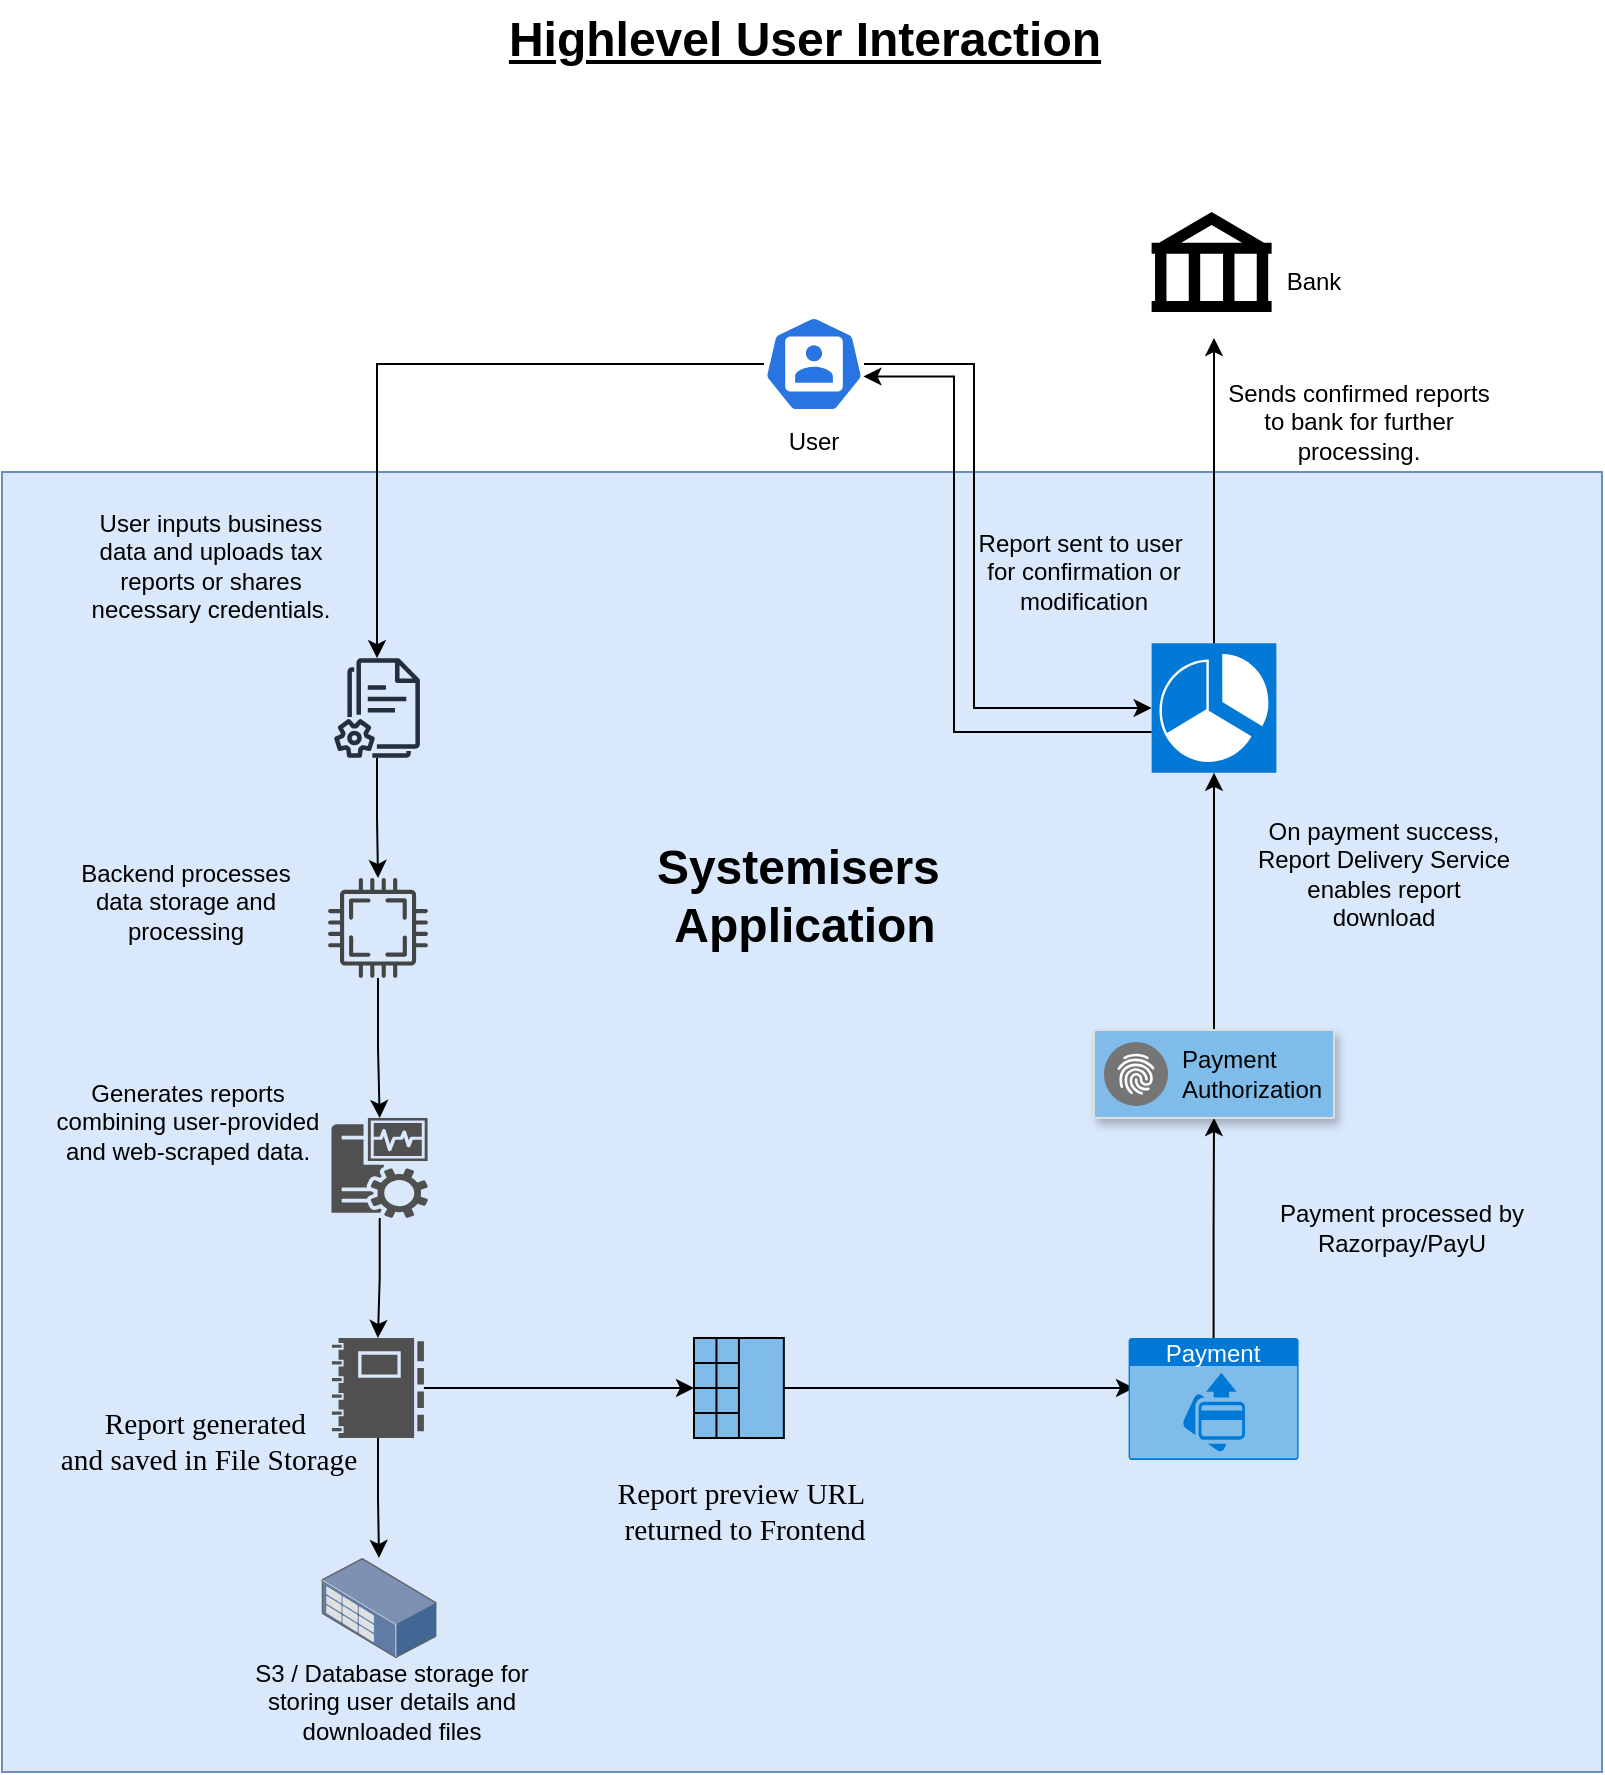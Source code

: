 <mxfile version="24.8.3">
  <diagram name="Page-1" id="3ZBmekVUAGWvtO60Pgvy">
    <mxGraphModel dx="1594" dy="866" grid="1" gridSize="10" guides="1" tooltips="1" connect="1" arrows="1" fold="1" page="1" pageScale="1" pageWidth="827" pageHeight="1169" math="0" shadow="0">
      <root>
        <mxCell id="0" />
        <mxCell id="1" parent="0" />
        <mxCell id="ZO4FqPvk1uotQusjK4MN-4" value="" style="rounded=0;whiteSpace=wrap;html=1;fillColor=#dae8fc;strokeColor=#6c8ebf;" vertex="1" parent="1">
          <mxGeometry x="14" y="326" width="800" height="650" as="geometry" />
        </mxCell>
        <mxCell id="ZO4FqPvk1uotQusjK4MN-21" style="edgeStyle=orthogonalEdgeStyle;rounded=0;orthogonalLoop=1;jettySize=auto;html=1;" edge="1" parent="1" source="ZO4FqPvk1uotQusjK4MN-2" target="ZO4FqPvk1uotQusjK4MN-20">
          <mxGeometry relative="1" as="geometry" />
        </mxCell>
        <mxCell id="ZO4FqPvk1uotQusjK4MN-2" value="" style="sketch=0;outlineConnect=0;fontColor=#232F3E;gradientColor=none;fillColor=#232F3D;strokeColor=none;dashed=0;verticalLabelPosition=bottom;verticalAlign=top;align=center;html=1;fontSize=12;fontStyle=0;aspect=fixed;pointerEvents=1;shape=mxgraph.aws4.documents2;" vertex="1" parent="1">
          <mxGeometry x="180" y="419" width="42.95" height="50" as="geometry" />
        </mxCell>
        <mxCell id="ZO4FqPvk1uotQusjK4MN-11" value="" style="sketch=0;pointerEvents=1;shadow=0;dashed=0;html=1;strokeColor=none;fillColor=#505050;labelPosition=center;verticalLabelPosition=bottom;verticalAlign=top;outlineConnect=0;align=center;shape=mxgraph.office.servers.monitoring_sql_reporting_services;" vertex="1" parent="1">
          <mxGeometry x="178.74" y="649" width="48.26" height="50" as="geometry" />
        </mxCell>
        <mxCell id="ZO4FqPvk1uotQusjK4MN-22" style="edgeStyle=orthogonalEdgeStyle;rounded=0;orthogonalLoop=1;jettySize=auto;html=1;" edge="1" parent="1" source="ZO4FqPvk1uotQusjK4MN-20" target="ZO4FqPvk1uotQusjK4MN-11">
          <mxGeometry relative="1" as="geometry" />
        </mxCell>
        <mxCell id="ZO4FqPvk1uotQusjK4MN-20" value="" style="sketch=0;pointerEvents=1;shadow=0;dashed=0;html=1;strokeColor=none;fillColor=#434445;aspect=fixed;labelPosition=center;verticalLabelPosition=bottom;verticalAlign=top;align=center;outlineConnect=0;shape=mxgraph.vvd.cpu;" vertex="1" parent="1">
          <mxGeometry x="177" y="529" width="50" height="50" as="geometry" />
        </mxCell>
        <mxCell id="ZO4FqPvk1uotQusjK4MN-26" value="" style="edgeStyle=orthogonalEdgeStyle;rounded=0;orthogonalLoop=1;jettySize=auto;html=1;" edge="1" parent="1" source="ZO4FqPvk1uotQusjK4MN-23" target="ZO4FqPvk1uotQusjK4MN-24">
          <mxGeometry relative="1" as="geometry" />
        </mxCell>
        <mxCell id="ZO4FqPvk1uotQusjK4MN-28" value="" style="edgeStyle=orthogonalEdgeStyle;rounded=0;orthogonalLoop=1;jettySize=auto;html=1;" edge="1" parent="1" source="ZO4FqPvk1uotQusjK4MN-23" target="ZO4FqPvk1uotQusjK4MN-27">
          <mxGeometry relative="1" as="geometry" />
        </mxCell>
        <mxCell id="ZO4FqPvk1uotQusjK4MN-23" value="" style="sketch=0;pointerEvents=1;shadow=0;dashed=0;html=1;strokeColor=none;labelPosition=center;verticalLabelPosition=bottom;verticalAlign=top;align=center;fillColor=#505050;shape=mxgraph.mscae.intune.reports" vertex="1" parent="1">
          <mxGeometry x="178.95" y="759" width="46" height="50" as="geometry" />
        </mxCell>
        <mxCell id="ZO4FqPvk1uotQusjK4MN-36" value="" style="edgeStyle=orthogonalEdgeStyle;rounded=0;orthogonalLoop=1;jettySize=auto;html=1;" edge="1" parent="1" source="ZO4FqPvk1uotQusjK4MN-24">
          <mxGeometry relative="1" as="geometry">
            <mxPoint x="580" y="784" as="targetPoint" />
          </mxGeometry>
        </mxCell>
        <mxCell id="ZO4FqPvk1uotQusjK4MN-24" value="" style="verticalLabelPosition=bottom;align=center;dashed=0;html=1;verticalAlign=top;shape=mxgraph.pid.fittings.flame_arrestor_(explosion-proof);fillColor=#80bcea;" vertex="1" parent="1">
          <mxGeometry x="360" y="759" width="44.92" height="50" as="geometry" />
        </mxCell>
        <mxCell id="ZO4FqPvk1uotQusjK4MN-25" style="edgeStyle=orthogonalEdgeStyle;rounded=0;orthogonalLoop=1;jettySize=auto;html=1;entryX=0.5;entryY=0;entryDx=0;entryDy=0;entryPerimeter=0;" edge="1" parent="1" source="ZO4FqPvk1uotQusjK4MN-11" target="ZO4FqPvk1uotQusjK4MN-23">
          <mxGeometry relative="1" as="geometry" />
        </mxCell>
        <mxCell id="ZO4FqPvk1uotQusjK4MN-27" value="" style="image;points=[];aspect=fixed;html=1;align=center;shadow=0;dashed=0;image=img/lib/allied_telesis/storage/Datacenter_Server_Rack_Storage_Unit_Small.svg;" vertex="1" parent="1">
          <mxGeometry x="173.74" y="869" width="57.59" height="50" as="geometry" />
        </mxCell>
        <mxCell id="ZO4FqPvk1uotQusjK4MN-40" value="" style="edgeStyle=orthogonalEdgeStyle;rounded=0;orthogonalLoop=1;jettySize=auto;html=1;" edge="1" parent="1" source="ZO4FqPvk1uotQusjK4MN-35" target="ZO4FqPvk1uotQusjK4MN-37">
          <mxGeometry relative="1" as="geometry" />
        </mxCell>
        <mxCell id="ZO4FqPvk1uotQusjK4MN-35" value="Payment" style="html=1;whiteSpace=wrap;strokeColor=none;fillColor=#0079D6;labelPosition=center;verticalLabelPosition=middle;verticalAlign=top;align=center;fontSize=12;outlineConnect=0;spacingTop=-6;fontColor=#FFFFFF;sketch=0;shape=mxgraph.sitemap.payment;" vertex="1" parent="1">
          <mxGeometry x="577.3" y="759" width="85" height="61" as="geometry" />
        </mxCell>
        <mxCell id="ZO4FqPvk1uotQusjK4MN-65" value="" style="edgeStyle=orthogonalEdgeStyle;rounded=0;orthogonalLoop=1;jettySize=auto;html=1;" edge="1" parent="1" source="ZO4FqPvk1uotQusjK4MN-37" target="ZO4FqPvk1uotQusjK4MN-47">
          <mxGeometry relative="1" as="geometry" />
        </mxCell>
        <mxCell id="ZO4FqPvk1uotQusjK4MN-37" value="" style="strokeColor=#dddddd;shadow=1;strokeWidth=1;rounded=1;absoluteArcSize=1;arcSize=2;fillColor=#80bcea;" vertex="1" parent="1">
          <mxGeometry x="560" y="605" width="120" height="44" as="geometry" />
        </mxCell>
        <mxCell id="ZO4FqPvk1uotQusjK4MN-38" value="Payment&lt;br&gt;Authorization" style="sketch=0;dashed=0;connectable=0;html=1;fillColor=#757575;strokeColor=none;shape=mxgraph.gcp2.internal_payment_authorization;part=1;labelPosition=right;verticalLabelPosition=middle;align=left;verticalAlign=middle;spacingLeft=5;fontSize=12;" vertex="1" parent="ZO4FqPvk1uotQusjK4MN-37">
          <mxGeometry y="0.5" width="32" height="32" relative="1" as="geometry">
            <mxPoint x="5" y="-16" as="offset" />
          </mxGeometry>
        </mxCell>
        <mxCell id="ZO4FqPvk1uotQusjK4MN-47" value="" style="shadow=0;dashed=0;html=1;strokeColor=none;fillColor=#0279d6;labelPosition=center;verticalLabelPosition=bottom;verticalAlign=top;align=center;outlineConnect=0;shape=mxgraph.veeam.2d.veeam_one_reporter;gradientColor=none;" vertex="1" parent="1">
          <mxGeometry x="588.8" y="411.6" width="62.4" height="64.8" as="geometry" />
        </mxCell>
        <mxCell id="ZO4FqPvk1uotQusjK4MN-51" value="Systemisers&amp;nbsp;&lt;div&gt;Application&lt;/div&gt;" style="text;strokeColor=none;fillColor=none;html=1;fontSize=24;fontStyle=1;verticalAlign=middle;align=center;" vertex="1" parent="1">
          <mxGeometry x="335" y="519" width="159" height="37" as="geometry" />
        </mxCell>
        <mxCell id="ZO4FqPvk1uotQusjK4MN-52" value="&lt;p&gt;User inputs business data and uploads tax reports or shares necessary credentials.&lt;/p&gt;" style="text;html=1;align=center;verticalAlign=middle;whiteSpace=wrap;rounded=0;" vertex="1" parent="1">
          <mxGeometry x="51" y="356" width="135" height="33" as="geometry" />
        </mxCell>
        <mxCell id="ZO4FqPvk1uotQusjK4MN-54" value="Backend processes data storage and processing" style="text;html=1;align=center;verticalAlign=middle;whiteSpace=wrap;rounded=0;" vertex="1" parent="1">
          <mxGeometry x="51" y="516" width="110" height="50" as="geometry" />
        </mxCell>
        <mxCell id="ZO4FqPvk1uotQusjK4MN-55" value="&lt;span data-teams=&quot;true&quot;&gt;&lt;span dir=&quot;ltr&quot; class=&quot;ui-provider a b c d e f g h i j k l m n o p q r s t u v w x y z ab ac ae af ag ah ai aj ak&quot;&gt;&lt;p&gt;Generates reports combining user-provided and web-scraped data.&lt;/p&gt;&lt;/span&gt;&lt;/span&gt;" style="text;html=1;align=center;verticalAlign=middle;whiteSpace=wrap;rounded=0;" vertex="1" parent="1">
          <mxGeometry x="32" y="636" width="150" height="30" as="geometry" />
        </mxCell>
        <mxCell id="ZO4FqPvk1uotQusjK4MN-57" value="&lt;p lang=&quot;en-US&quot; style=&quot;margin: 0in;&quot;&gt;&lt;font style=&quot;font-size: 12px;&quot; face=&quot;Helvetica&quot;&gt;Payment processed by Razorpay/PayU&lt;/font&gt;&lt;/p&gt;" style="text;html=1;align=center;verticalAlign=middle;whiteSpace=wrap;rounded=0;" vertex="1" parent="1">
          <mxGeometry x="650" y="689" width="127.6" height="30" as="geometry" />
        </mxCell>
        <mxCell id="ZO4FqPvk1uotQusjK4MN-61" value="&lt;p lang=&quot;en-US&quot; style=&quot;margin:0in;font-family:Calibri;font-size:11.0pt&quot;&gt;Report generated&amp;nbsp;&lt;/p&gt;&lt;p lang=&quot;en-US&quot; style=&quot;margin:0in;font-family:Calibri;font-size:11.0pt&quot;&gt;and saved in File Storage&lt;/p&gt;" style="text;html=1;align=center;verticalAlign=middle;resizable=0;points=[];autosize=1;strokeColor=none;fillColor=none;" vertex="1" parent="1">
          <mxGeometry x="32" y="786" width="170" height="50" as="geometry" />
        </mxCell>
        <mxCell id="ZO4FqPvk1uotQusjK4MN-62" value="&lt;br&gt;&lt;p lang=&quot;en-US&quot; style=&quot;margin:0in;font-family:Calibri;font-size:11.0pt&quot;&gt;Report preview URL&amp;nbsp;&lt;/p&gt;&lt;p lang=&quot;en-US&quot; style=&quot;margin:0in;font-family:Calibri;font-size:11.0pt&quot;&gt;returned&amp;nbsp;&lt;span style=&quot;font-size: 11pt; background-color: initial;&quot;&gt;to Frontend&lt;/span&gt;&lt;/p&gt;" style="text;html=1;align=center;verticalAlign=middle;resizable=0;points=[];autosize=1;strokeColor=none;fillColor=none;" vertex="1" parent="1">
          <mxGeometry x="310" y="809" width="150" height="60" as="geometry" />
        </mxCell>
        <mxCell id="ZO4FqPvk1uotQusjK4MN-63" value="" style="edgeStyle=orthogonalEdgeStyle;rounded=0;orthogonalLoop=1;jettySize=auto;html=1;" edge="1" parent="1" source="ZO4FqPvk1uotQusjK4MN-47">
          <mxGeometry relative="1" as="geometry">
            <mxPoint x="620" y="429" as="sourcePoint" />
            <mxPoint x="620" y="259" as="targetPoint" />
            <Array as="points">
              <mxPoint x="620" y="274" />
            </Array>
          </mxGeometry>
        </mxCell>
        <mxCell id="ZO4FqPvk1uotQusjK4MN-42" value="" style="shape=mxgraph.signs.travel.bank;html=1;pointerEvents=1;fillColor=#000000;strokeColor=none;verticalLabelPosition=bottom;verticalAlign=top;align=center;" vertex="1" parent="1">
          <mxGeometry x="588.8" y="196" width="60" height="50" as="geometry" />
        </mxCell>
        <mxCell id="ZO4FqPvk1uotQusjK4MN-69" value="&lt;p lang=&quot;en-US&quot; style=&quot;margin:0in;font-family:Calibri;font-size:11.0pt&quot;&gt;&lt;br&gt;&lt;/p&gt;" style="text;html=1;align=center;verticalAlign=middle;whiteSpace=wrap;rounded=0;" vertex="1" parent="1">
          <mxGeometry x="640" y="504.8" width="130" height="77" as="geometry" />
        </mxCell>
        <mxCell id="ZO4FqPvk1uotQusjK4MN-70" value="User" style="text;html=1;align=center;verticalAlign=middle;whiteSpace=wrap;rounded=0;" vertex="1" parent="1">
          <mxGeometry x="390" y="296" width="60" height="30" as="geometry" />
        </mxCell>
        <mxCell id="ZO4FqPvk1uotQusjK4MN-71" value="Bank" style="text;html=1;align=center;verticalAlign=middle;whiteSpace=wrap;rounded=0;" vertex="1" parent="1">
          <mxGeometry x="640" y="216" width="60" height="30" as="geometry" />
        </mxCell>
        <mxCell id="ZO4FqPvk1uotQusjK4MN-73" value="&lt;meta charset=&quot;utf-8&quot;&gt;Sends confirmed reports to bank for further processing." style="text;html=1;align=center;verticalAlign=middle;whiteSpace=wrap;rounded=0;" vertex="1" parent="1">
          <mxGeometry x="620" y="266" width="145" height="70" as="geometry" />
        </mxCell>
        <mxCell id="ZO4FqPvk1uotQusjK4MN-77" value="Report sent to user&amp;nbsp;&lt;div&gt;for confirmation or modification&lt;/div&gt;" style="text;html=1;align=center;verticalAlign=middle;whiteSpace=wrap;rounded=0;" vertex="1" parent="1">
          <mxGeometry x="490" y="356" width="130" height="40" as="geometry" />
        </mxCell>
        <mxCell id="ZO4FqPvk1uotQusjK4MN-81" value="S3 / Database storage for storing user details and downloaded files" style="text;html=1;align=center;verticalAlign=middle;whiteSpace=wrap;rounded=0;" vertex="1" parent="1">
          <mxGeometry x="130" y="926" width="158" height="30" as="geometry" />
        </mxCell>
        <mxCell id="ZO4FqPvk1uotQusjK4MN-84" style="edgeStyle=orthogonalEdgeStyle;rounded=0;orthogonalLoop=1;jettySize=auto;html=1;" edge="1" parent="1" source="ZO4FqPvk1uotQusjK4MN-83" target="ZO4FqPvk1uotQusjK4MN-2">
          <mxGeometry relative="1" as="geometry" />
        </mxCell>
        <mxCell id="ZO4FqPvk1uotQusjK4MN-87" style="edgeStyle=orthogonalEdgeStyle;rounded=0;orthogonalLoop=1;jettySize=auto;html=1;" edge="1" parent="1" source="ZO4FqPvk1uotQusjK4MN-83" target="ZO4FqPvk1uotQusjK4MN-47">
          <mxGeometry relative="1" as="geometry">
            <Array as="points">
              <mxPoint x="500" y="272" />
              <mxPoint x="500" y="444" />
            </Array>
          </mxGeometry>
        </mxCell>
        <mxCell id="ZO4FqPvk1uotQusjK4MN-83" value="" style="aspect=fixed;sketch=0;html=1;dashed=0;whitespace=wrap;verticalLabelPosition=bottom;verticalAlign=top;fillColor=#2875E2;strokeColor=#ffffff;points=[[0.005,0.63,0],[0.1,0.2,0],[0.9,0.2,0],[0.5,0,0],[0.995,0.63,0],[0.72,0.99,0],[0.5,1,0],[0.28,0.99,0]];shape=mxgraph.kubernetes.icon2;prIcon=user" vertex="1" parent="1">
          <mxGeometry x="395" y="248" width="50" height="48" as="geometry" />
        </mxCell>
        <mxCell id="ZO4FqPvk1uotQusjK4MN-86" style="edgeStyle=orthogonalEdgeStyle;rounded=0;orthogonalLoop=1;jettySize=auto;html=1;entryX=0.995;entryY=0.63;entryDx=0;entryDy=0;entryPerimeter=0;" edge="1" parent="1" source="ZO4FqPvk1uotQusjK4MN-47" target="ZO4FqPvk1uotQusjK4MN-83">
          <mxGeometry relative="1" as="geometry">
            <Array as="points">
              <mxPoint x="490" y="456" />
              <mxPoint x="490" y="278" />
            </Array>
          </mxGeometry>
        </mxCell>
        <mxCell id="ZO4FqPvk1uotQusjK4MN-89" value="&lt;u&gt;Highlevel User Interaction&lt;/u&gt;" style="text;strokeColor=none;fillColor=none;html=1;fontSize=24;fontStyle=1;verticalAlign=middle;align=center;" vertex="1" parent="1">
          <mxGeometry x="364.5" y="90" width="100" height="40" as="geometry" />
        </mxCell>
        <mxCell id="ZO4FqPvk1uotQusjK4MN-90" value="&lt;font face=&quot;Helvetica&quot; style=&quot;font-size: 12px;&quot;&gt;On&amp;nbsp;payment success, Report Delivery Service enables report download&lt;/font&gt;" style="text;html=1;align=center;verticalAlign=middle;whiteSpace=wrap;rounded=0;" vertex="1" parent="1">
          <mxGeometry x="640" y="504.8" width="130" height="45.2" as="geometry" />
        </mxCell>
      </root>
    </mxGraphModel>
  </diagram>
</mxfile>
